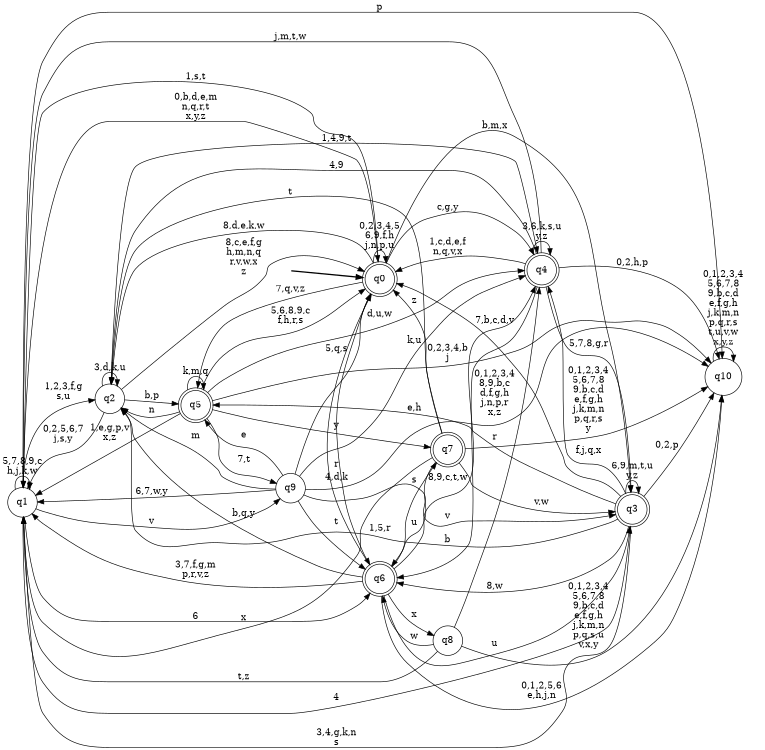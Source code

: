 digraph BlueStar {
__start0 [style = invis, shape = none, label = "", width = 0, height = 0];

rankdir=LR;
size="8,5";

s0 [style="rounded,filled", color="black", fillcolor="white" shape="doublecircle", label="q0"];
s1 [style="filled", color="black", fillcolor="white" shape="circle", label="q1"];
s2 [style="filled", color="black", fillcolor="white" shape="circle", label="q2"];
s3 [style="rounded,filled", color="black", fillcolor="white" shape="doublecircle", label="q3"];
s4 [style="rounded,filled", color="black", fillcolor="white" shape="doublecircle", label="q4"];
s5 [style="rounded,filled", color="black", fillcolor="white" shape="doublecircle", label="q5"];
s6 [style="rounded,filled", color="black", fillcolor="white" shape="doublecircle", label="q6"];
s7 [style="rounded,filled", color="black", fillcolor="white" shape="doublecircle", label="q7"];
s8 [style="filled", color="black", fillcolor="white" shape="circle", label="q8"];
s9 [style="filled", color="black", fillcolor="white" shape="circle", label="q9"];
s10 [style="filled", color="black", fillcolor="white" shape="circle", label="q10"];
subgraph cluster_main { 
	graph [pad=".75", ranksep="0.15", nodesep="0.15"];
	 style=invis; 
	__start0 -> s0 [penwidth=2];
}
s0 -> s0 [label="0,2,3,4,5\n6,9,f,h\nj,n,p,u"];
s0 -> s1 [label="1,s,t"];
s0 -> s2 [label="8,d,e,k,w"];
s0 -> s3 [label="b,m,x"];
s0 -> s4 [label="c,g,y"];
s0 -> s5 [label="7,q,v,z"];
s0 -> s6 [label="r"];
s1 -> s0 [label="0,b,d,e,m\nn,q,r,t\nx,y,z"];
s1 -> s1 [label="5,7,8,9,c\nh,j,k,w"];
s1 -> s2 [label="1,2,3,f,g\ns,u"];
s1 -> s3 [label="4"];
s1 -> s6 [label="6"];
s1 -> s9 [label="v"];
s1 -> s10 [label="p"];
s2 -> s0 [label="8,c,e,f,g\nh,m,n,q\nr,v,w,x\nz"];
s2 -> s1 [label="0,2,5,6,7\nj,s,y"];
s2 -> s2 [label="3,d,k,u"];
s2 -> s4 [label="1,4,9,t"];
s2 -> s5 [label="b,p"];
s3 -> s0 [label="7,b,c,d,v"];
s3 -> s1 [label="3,4,g,k,n\ns"];
s3 -> s2 [label="1,5,r"];
s3 -> s3 [label="6,9,m,t,u\ny,z"];
s3 -> s4 [label="f,j,q,x"];
s3 -> s5 [label="e,h"];
s3 -> s6 [label="8,w"];
s3 -> s10 [label="0,2,p"];
s4 -> s0 [label="1,c,d,e,f\nn,q,v,x"];
s4 -> s1 [label="j,m,t,w"];
s4 -> s2 [label="4,9"];
s4 -> s3 [label="5,7,8,g,r"];
s4 -> s4 [label="3,6,k,s,u\ny,z"];
s4 -> s6 [label="b"];
s4 -> s10 [label="0,2,h,p"];
s5 -> s0 [label="5,6,8,9,c\nf,h,r,s"];
s5 -> s1 [label="1,e,g,p,v\nx,z"];
s5 -> s2 [label="n"];
s5 -> s4 [label="d,u,w"];
s5 -> s5 [label="k,m,q"];
s5 -> s7 [label="y"];
s5 -> s9 [label="7,t"];
s5 -> s10 [label="0,2,3,4,b\nj"];
s6 -> s0 [label="4,d,k"];
s6 -> s1 [label="3,7,f,g,m\np,r,v,z"];
s6 -> s2 [label="b,q,y"];
s6 -> s3 [label="u"];
s6 -> s4 [label="8,9,c,t,w"];
s6 -> s7 [label="s"];
s6 -> s8 [label="x"];
s6 -> s10 [label="0,1,2,5,6\ne,h,j,n"];
s7 -> s0 [label="z"];
s7 -> s1 [label="x"];
s7 -> s2 [label="t"];
s7 -> s3 [label="v,w"];
s7 -> s6 [label="u"];
s7 -> s10 [label="0,1,2,3,4\n5,6,7,8\n9,b,c,d\ne,f,g,h\nj,k,m,n\np,q,r,s\ny"];
s8 -> s1 [label="t,z"];
s8 -> s4 [label="r"];
s8 -> s6 [label="w"];
s8 -> s10 [label="0,1,2,3,4\n5,6,7,8\n9,b,c,d\ne,f,g,h\nj,k,m,n\np,q,s,u\nv,x,y"];
s9 -> s0 [label="5,q,s"];
s9 -> s1 [label="6,7,w,y"];
s9 -> s2 [label="m"];
s9 -> s3 [label="v"];
s9 -> s4 [label="k,u"];
s9 -> s5 [label="e"];
s9 -> s6 [label="t"];
s9 -> s10 [label="0,1,2,3,4\n8,9,b,c\nd,f,g,h\nj,n,p,r\nx,z"];
s10 -> s10 [label="0,1,2,3,4\n5,6,7,8\n9,b,c,d\ne,f,g,h\nj,k,m,n\np,q,r,s\nt,u,v,w\nx,y,z"];

}